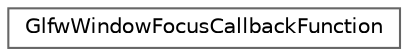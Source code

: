 digraph "Graphical Class Hierarchy"
{
 // LATEX_PDF_SIZE
  bgcolor="transparent";
  edge [fontname=Helvetica,fontsize=10,labelfontname=Helvetica,labelfontsize=10];
  node [fontname=Helvetica,fontsize=10,shape=box,height=0.2,width=0.4];
  rankdir="LR";
  Node0 [id="Node000000",label="GlfwWindowFocusCallbackFunction",height=0.2,width=0.4,color="grey40", fillcolor="white", style="filled",URL="$classGlfwWindowFocusCallbackFunction.html",tooltip="Represents a singleton callback function for GLFW window focus events."];
}
